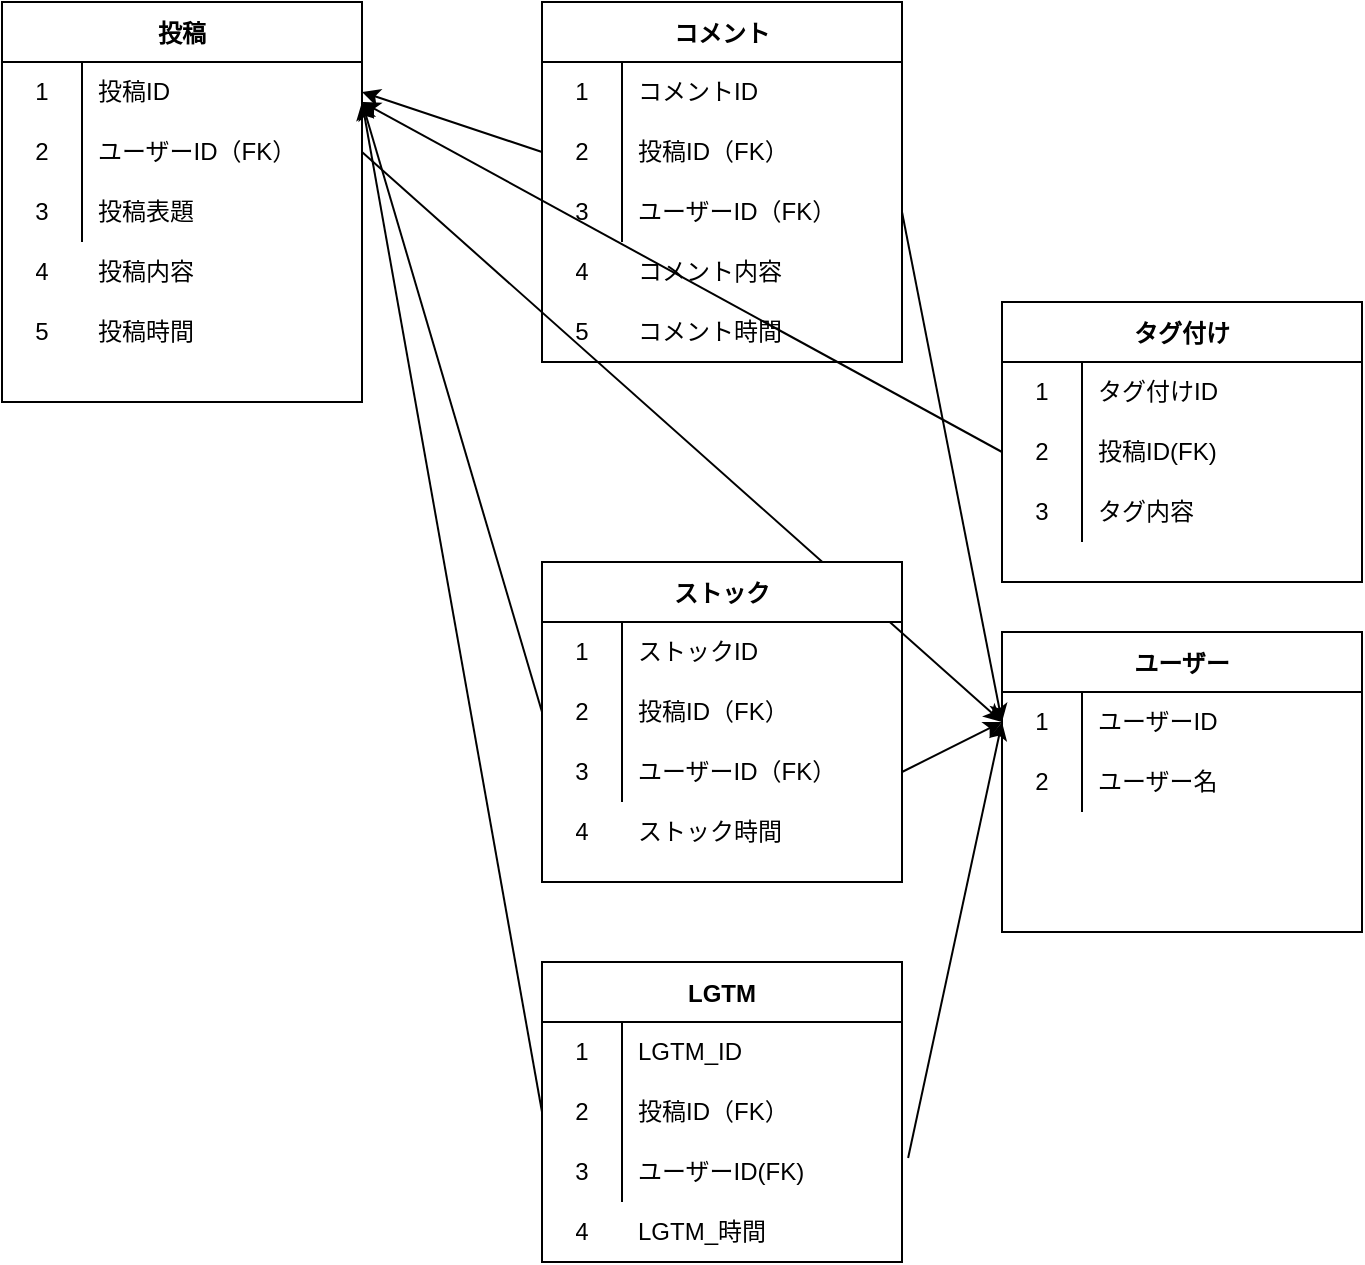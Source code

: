 <mxfile version="17.5.0" type="device"><diagram id="URUoAkqywoLQOnohZlNV" name="Page-1"><mxGraphModel dx="946" dy="614" grid="1" gridSize="10" guides="1" tooltips="1" connect="1" arrows="1" fold="1" page="1" pageScale="1" pageWidth="1169" pageHeight="827" math="0" shadow="0"><root><mxCell id="0"/><mxCell id="1" parent="0"/><mxCell id="1YnVjA4-7KcpJ3XPoYUU-2" value="投稿" style="shape=table;startSize=30;container=1;collapsible=0;childLayout=tableLayout;fixedRows=1;rowLines=0;fontStyle=1;" vertex="1" parent="1"><mxGeometry x="120" y="80" width="180" height="200" as="geometry"/></mxCell><mxCell id="1YnVjA4-7KcpJ3XPoYUU-3" value="" style="shape=tableRow;horizontal=0;startSize=0;swimlaneHead=0;swimlaneBody=0;top=0;left=0;bottom=0;right=0;collapsible=0;dropTarget=0;fillColor=none;points=[[0,0.5],[1,0.5]];portConstraint=eastwest;" vertex="1" parent="1YnVjA4-7KcpJ3XPoYUU-2"><mxGeometry y="30" width="180" height="30" as="geometry"/></mxCell><mxCell id="1YnVjA4-7KcpJ3XPoYUU-4" value="1" style="shape=partialRectangle;html=1;whiteSpace=wrap;connectable=0;fillColor=none;top=0;left=0;bottom=0;right=0;overflow=hidden;pointerEvents=1;" vertex="1" parent="1YnVjA4-7KcpJ3XPoYUU-3"><mxGeometry width="40" height="30" as="geometry"><mxRectangle width="40" height="30" as="alternateBounds"/></mxGeometry></mxCell><mxCell id="1YnVjA4-7KcpJ3XPoYUU-5" value="投稿ID" style="shape=partialRectangle;html=1;whiteSpace=wrap;connectable=0;fillColor=none;top=0;left=0;bottom=0;right=0;align=left;spacingLeft=6;overflow=hidden;" vertex="1" parent="1YnVjA4-7KcpJ3XPoYUU-3"><mxGeometry x="40" width="140" height="30" as="geometry"><mxRectangle width="140" height="30" as="alternateBounds"/></mxGeometry></mxCell><mxCell id="1YnVjA4-7KcpJ3XPoYUU-6" value="" style="shape=tableRow;horizontal=0;startSize=0;swimlaneHead=0;swimlaneBody=0;top=0;left=0;bottom=0;right=0;collapsible=0;dropTarget=0;fillColor=none;points=[[0,0.5],[1,0.5]];portConstraint=eastwest;" vertex="1" parent="1YnVjA4-7KcpJ3XPoYUU-2"><mxGeometry y="60" width="180" height="30" as="geometry"/></mxCell><mxCell id="1YnVjA4-7KcpJ3XPoYUU-7" value="2" style="shape=partialRectangle;html=1;whiteSpace=wrap;connectable=0;fillColor=none;top=0;left=0;bottom=0;right=0;overflow=hidden;" vertex="1" parent="1YnVjA4-7KcpJ3XPoYUU-6"><mxGeometry width="40" height="30" as="geometry"><mxRectangle width="40" height="30" as="alternateBounds"/></mxGeometry></mxCell><mxCell id="1YnVjA4-7KcpJ3XPoYUU-8" value="ユーザーID（FK）" style="shape=partialRectangle;html=1;whiteSpace=wrap;connectable=0;fillColor=none;top=0;left=0;bottom=0;right=0;align=left;spacingLeft=6;overflow=hidden;" vertex="1" parent="1YnVjA4-7KcpJ3XPoYUU-6"><mxGeometry x="40" width="140" height="30" as="geometry"><mxRectangle width="140" height="30" as="alternateBounds"/></mxGeometry></mxCell><mxCell id="1YnVjA4-7KcpJ3XPoYUU-9" value="" style="shape=tableRow;horizontal=0;startSize=0;swimlaneHead=0;swimlaneBody=0;top=0;left=0;bottom=0;right=0;collapsible=0;dropTarget=0;fillColor=none;points=[[0,0.5],[1,0.5]];portConstraint=eastwest;" vertex="1" parent="1YnVjA4-7KcpJ3XPoYUU-2"><mxGeometry y="90" width="180" height="30" as="geometry"/></mxCell><mxCell id="1YnVjA4-7KcpJ3XPoYUU-10" value="3" style="shape=partialRectangle;html=1;whiteSpace=wrap;connectable=0;fillColor=none;top=0;left=0;bottom=0;right=0;overflow=hidden;" vertex="1" parent="1YnVjA4-7KcpJ3XPoYUU-9"><mxGeometry width="40" height="30" as="geometry"><mxRectangle width="40" height="30" as="alternateBounds"/></mxGeometry></mxCell><mxCell id="1YnVjA4-7KcpJ3XPoYUU-11" value="投稿表題" style="shape=partialRectangle;html=1;whiteSpace=wrap;connectable=0;fillColor=none;top=0;left=0;bottom=0;right=0;align=left;spacingLeft=6;overflow=hidden;" vertex="1" parent="1YnVjA4-7KcpJ3XPoYUU-9"><mxGeometry x="40" width="140" height="30" as="geometry"><mxRectangle width="140" height="30" as="alternateBounds"/></mxGeometry></mxCell><mxCell id="1YnVjA4-7KcpJ3XPoYUU-12" value="投稿内容" style="shape=partialRectangle;html=1;whiteSpace=wrap;connectable=0;fillColor=none;top=0;left=0;bottom=0;right=0;align=left;spacingLeft=6;overflow=hidden;" vertex="1" parent="1"><mxGeometry x="160" y="200" width="140" height="30" as="geometry"><mxRectangle width="140" height="30" as="alternateBounds"/></mxGeometry></mxCell><mxCell id="1YnVjA4-7KcpJ3XPoYUU-13" value="4" style="shape=partialRectangle;html=1;whiteSpace=wrap;connectable=0;fillColor=none;top=0;left=0;bottom=0;right=0;overflow=hidden;" vertex="1" parent="1"><mxGeometry x="120" y="200" width="40" height="30" as="geometry"><mxRectangle width="40" height="30" as="alternateBounds"/></mxGeometry></mxCell><mxCell id="1YnVjA4-7KcpJ3XPoYUU-14" value="5" style="shape=partialRectangle;html=1;whiteSpace=wrap;connectable=0;fillColor=none;top=0;left=0;bottom=0;right=0;overflow=hidden;" vertex="1" parent="1"><mxGeometry x="120" y="230" width="40" height="30" as="geometry"><mxRectangle width="40" height="30" as="alternateBounds"/></mxGeometry></mxCell><mxCell id="1YnVjA4-7KcpJ3XPoYUU-15" value="投稿時間" style="shape=partialRectangle;html=1;whiteSpace=wrap;connectable=0;fillColor=none;top=0;left=0;bottom=0;right=0;align=left;spacingLeft=6;overflow=hidden;" vertex="1" parent="1"><mxGeometry x="160" y="230" width="140" height="30" as="geometry"><mxRectangle width="140" height="30" as="alternateBounds"/></mxGeometry></mxCell><mxCell id="1YnVjA4-7KcpJ3XPoYUU-16" value="" style="shape=partialRectangle;html=1;whiteSpace=wrap;connectable=0;fillColor=none;top=0;left=0;bottom=0;right=0;align=left;spacingLeft=6;overflow=hidden;" vertex="1" parent="1"><mxGeometry x="160" y="260" width="140" height="30" as="geometry"><mxRectangle width="140" height="30" as="alternateBounds"/></mxGeometry></mxCell><mxCell id="1YnVjA4-7KcpJ3XPoYUU-18" value="" style="shape=partialRectangle;html=1;whiteSpace=wrap;connectable=0;fillColor=none;top=0;left=0;bottom=0;right=0;align=left;spacingLeft=6;overflow=hidden;" vertex="1" parent="1"><mxGeometry x="160" y="290" width="140" height="30" as="geometry"><mxRectangle width="140" height="30" as="alternateBounds"/></mxGeometry></mxCell><mxCell id="1YnVjA4-7KcpJ3XPoYUU-19" value="" style="shape=partialRectangle;html=1;whiteSpace=wrap;connectable=0;fillColor=none;top=0;left=0;bottom=0;right=0;overflow=hidden;" vertex="1" parent="1"><mxGeometry x="120" y="290" width="40" height="30" as="geometry"><mxRectangle width="40" height="30" as="alternateBounds"/></mxGeometry></mxCell><mxCell id="1YnVjA4-7KcpJ3XPoYUU-20" value="タグ付け" style="shape=table;startSize=30;container=1;collapsible=0;childLayout=tableLayout;fixedRows=1;rowLines=0;fontStyle=1;" vertex="1" parent="1"><mxGeometry x="620" y="230" width="180" height="140" as="geometry"/></mxCell><mxCell id="1YnVjA4-7KcpJ3XPoYUU-21" value="" style="shape=tableRow;horizontal=0;startSize=0;swimlaneHead=0;swimlaneBody=0;top=0;left=0;bottom=0;right=0;collapsible=0;dropTarget=0;fillColor=none;points=[[0,0.5],[1,0.5]];portConstraint=eastwest;" vertex="1" parent="1YnVjA4-7KcpJ3XPoYUU-20"><mxGeometry y="30" width="180" height="30" as="geometry"/></mxCell><mxCell id="1YnVjA4-7KcpJ3XPoYUU-22" value="1" style="shape=partialRectangle;html=1;whiteSpace=wrap;connectable=0;fillColor=none;top=0;left=0;bottom=0;right=0;overflow=hidden;pointerEvents=1;" vertex="1" parent="1YnVjA4-7KcpJ3XPoYUU-21"><mxGeometry width="40" height="30" as="geometry"><mxRectangle width="40" height="30" as="alternateBounds"/></mxGeometry></mxCell><mxCell id="1YnVjA4-7KcpJ3XPoYUU-23" value="タグ付けID" style="shape=partialRectangle;html=1;whiteSpace=wrap;connectable=0;fillColor=none;top=0;left=0;bottom=0;right=0;align=left;spacingLeft=6;overflow=hidden;" vertex="1" parent="1YnVjA4-7KcpJ3XPoYUU-21"><mxGeometry x="40" width="140" height="30" as="geometry"><mxRectangle width="140" height="30" as="alternateBounds"/></mxGeometry></mxCell><mxCell id="1YnVjA4-7KcpJ3XPoYUU-24" value="" style="shape=tableRow;horizontal=0;startSize=0;swimlaneHead=0;swimlaneBody=0;top=0;left=0;bottom=0;right=0;collapsible=0;dropTarget=0;fillColor=none;points=[[0,0.5],[1,0.5]];portConstraint=eastwest;" vertex="1" parent="1YnVjA4-7KcpJ3XPoYUU-20"><mxGeometry y="60" width="180" height="30" as="geometry"/></mxCell><mxCell id="1YnVjA4-7KcpJ3XPoYUU-25" value="2" style="shape=partialRectangle;html=1;whiteSpace=wrap;connectable=0;fillColor=none;top=0;left=0;bottom=0;right=0;overflow=hidden;" vertex="1" parent="1YnVjA4-7KcpJ3XPoYUU-24"><mxGeometry width="40" height="30" as="geometry"><mxRectangle width="40" height="30" as="alternateBounds"/></mxGeometry></mxCell><mxCell id="1YnVjA4-7KcpJ3XPoYUU-26" value="投稿ID(FK)" style="shape=partialRectangle;html=1;whiteSpace=wrap;connectable=0;fillColor=none;top=0;left=0;bottom=0;right=0;align=left;spacingLeft=6;overflow=hidden;" vertex="1" parent="1YnVjA4-7KcpJ3XPoYUU-24"><mxGeometry x="40" width="140" height="30" as="geometry"><mxRectangle width="140" height="30" as="alternateBounds"/></mxGeometry></mxCell><mxCell id="1YnVjA4-7KcpJ3XPoYUU-27" value="" style="shape=tableRow;horizontal=0;startSize=0;swimlaneHead=0;swimlaneBody=0;top=0;left=0;bottom=0;right=0;collapsible=0;dropTarget=0;fillColor=none;points=[[0,0.5],[1,0.5]];portConstraint=eastwest;" vertex="1" parent="1YnVjA4-7KcpJ3XPoYUU-20"><mxGeometry y="90" width="180" height="30" as="geometry"/></mxCell><mxCell id="1YnVjA4-7KcpJ3XPoYUU-28" value="" style="shape=partialRectangle;html=1;whiteSpace=wrap;connectable=0;fillColor=none;top=0;left=0;bottom=0;right=0;overflow=hidden;" vertex="1" parent="1YnVjA4-7KcpJ3XPoYUU-27"><mxGeometry width="40" height="30" as="geometry"><mxRectangle width="40" height="30" as="alternateBounds"/></mxGeometry></mxCell><mxCell id="1YnVjA4-7KcpJ3XPoYUU-29" value="タグ内容" style="shape=partialRectangle;html=1;whiteSpace=wrap;connectable=0;fillColor=none;top=0;left=0;bottom=0;right=0;align=left;spacingLeft=6;overflow=hidden;" vertex="1" parent="1YnVjA4-7KcpJ3XPoYUU-27"><mxGeometry x="40" width="140" height="30" as="geometry"><mxRectangle width="140" height="30" as="alternateBounds"/></mxGeometry></mxCell><mxCell id="1YnVjA4-7KcpJ3XPoYUU-40" value="4" style="shape=partialRectangle;html=1;whiteSpace=wrap;connectable=0;fillColor=none;top=0;left=0;bottom=0;right=0;overflow=hidden;" vertex="1" parent="1"><mxGeometry x="390" y="200" width="40" height="30" as="geometry"><mxRectangle width="40" height="30" as="alternateBounds"/></mxGeometry></mxCell><mxCell id="1YnVjA4-7KcpJ3XPoYUU-41" value="コメント内容" style="shape=partialRectangle;html=1;whiteSpace=wrap;connectable=0;fillColor=none;top=0;left=0;bottom=0;right=0;align=left;spacingLeft=6;overflow=hidden;" vertex="1" parent="1"><mxGeometry x="430" y="200" width="140" height="30" as="geometry"><mxRectangle width="140" height="30" as="alternateBounds"/></mxGeometry></mxCell><mxCell id="1YnVjA4-7KcpJ3XPoYUU-42" value="LGTM" style="shape=table;startSize=30;container=1;collapsible=0;childLayout=tableLayout;fixedRows=1;rowLines=0;fontStyle=1;" vertex="1" parent="1"><mxGeometry x="390" y="560" width="180" height="150" as="geometry"/></mxCell><mxCell id="1YnVjA4-7KcpJ3XPoYUU-43" value="" style="shape=tableRow;horizontal=0;startSize=0;swimlaneHead=0;swimlaneBody=0;top=0;left=0;bottom=0;right=0;collapsible=0;dropTarget=0;fillColor=none;points=[[0,0.5],[1,0.5]];portConstraint=eastwest;" vertex="1" parent="1YnVjA4-7KcpJ3XPoYUU-42"><mxGeometry y="30" width="180" height="30" as="geometry"/></mxCell><mxCell id="1YnVjA4-7KcpJ3XPoYUU-44" value="1" style="shape=partialRectangle;html=1;whiteSpace=wrap;connectable=0;fillColor=none;top=0;left=0;bottom=0;right=0;overflow=hidden;pointerEvents=1;" vertex="1" parent="1YnVjA4-7KcpJ3XPoYUU-43"><mxGeometry width="40" height="30" as="geometry"><mxRectangle width="40" height="30" as="alternateBounds"/></mxGeometry></mxCell><mxCell id="1YnVjA4-7KcpJ3XPoYUU-45" value="LGTM_ID" style="shape=partialRectangle;html=1;whiteSpace=wrap;connectable=0;fillColor=none;top=0;left=0;bottom=0;right=0;align=left;spacingLeft=6;overflow=hidden;" vertex="1" parent="1YnVjA4-7KcpJ3XPoYUU-43"><mxGeometry x="40" width="140" height="30" as="geometry"><mxRectangle width="140" height="30" as="alternateBounds"/></mxGeometry></mxCell><mxCell id="1YnVjA4-7KcpJ3XPoYUU-46" value="" style="shape=tableRow;horizontal=0;startSize=0;swimlaneHead=0;swimlaneBody=0;top=0;left=0;bottom=0;right=0;collapsible=0;dropTarget=0;fillColor=none;points=[[0,0.5],[1,0.5]];portConstraint=eastwest;" vertex="1" parent="1YnVjA4-7KcpJ3XPoYUU-42"><mxGeometry y="60" width="180" height="30" as="geometry"/></mxCell><mxCell id="1YnVjA4-7KcpJ3XPoYUU-47" value="2" style="shape=partialRectangle;html=1;whiteSpace=wrap;connectable=0;fillColor=none;top=0;left=0;bottom=0;right=0;overflow=hidden;" vertex="1" parent="1YnVjA4-7KcpJ3XPoYUU-46"><mxGeometry width="40" height="30" as="geometry"><mxRectangle width="40" height="30" as="alternateBounds"/></mxGeometry></mxCell><mxCell id="1YnVjA4-7KcpJ3XPoYUU-48" value="投稿ID（FK）" style="shape=partialRectangle;html=1;whiteSpace=wrap;connectable=0;fillColor=none;top=0;left=0;bottom=0;right=0;align=left;spacingLeft=6;overflow=hidden;" vertex="1" parent="1YnVjA4-7KcpJ3XPoYUU-46"><mxGeometry x="40" width="140" height="30" as="geometry"><mxRectangle width="140" height="30" as="alternateBounds"/></mxGeometry></mxCell><mxCell id="1YnVjA4-7KcpJ3XPoYUU-49" value="" style="shape=tableRow;horizontal=0;startSize=0;swimlaneHead=0;swimlaneBody=0;top=0;left=0;bottom=0;right=0;collapsible=0;dropTarget=0;fillColor=none;points=[[0,0.5],[1,0.5]];portConstraint=eastwest;" vertex="1" parent="1YnVjA4-7KcpJ3XPoYUU-42"><mxGeometry y="90" width="180" height="30" as="geometry"/></mxCell><mxCell id="1YnVjA4-7KcpJ3XPoYUU-50" value="3" style="shape=partialRectangle;html=1;whiteSpace=wrap;connectable=0;fillColor=none;top=0;left=0;bottom=0;right=0;overflow=hidden;" vertex="1" parent="1YnVjA4-7KcpJ3XPoYUU-49"><mxGeometry width="40" height="30" as="geometry"><mxRectangle width="40" height="30" as="alternateBounds"/></mxGeometry></mxCell><mxCell id="1YnVjA4-7KcpJ3XPoYUU-51" value="ユーザーID(FK)" style="shape=partialRectangle;html=1;whiteSpace=wrap;connectable=0;fillColor=none;top=0;left=0;bottom=0;right=0;align=left;spacingLeft=6;overflow=hidden;" vertex="1" parent="1YnVjA4-7KcpJ3XPoYUU-49"><mxGeometry x="40" width="140" height="30" as="geometry"><mxRectangle width="140" height="30" as="alternateBounds"/></mxGeometry></mxCell><mxCell id="1YnVjA4-7KcpJ3XPoYUU-62" value="ユーザー" style="shape=table;startSize=30;container=1;collapsible=0;childLayout=tableLayout;fixedRows=1;rowLines=0;fontStyle=1;" vertex="1" parent="1"><mxGeometry x="620" y="395" width="180" height="150" as="geometry"/></mxCell><mxCell id="1YnVjA4-7KcpJ3XPoYUU-63" value="" style="shape=tableRow;horizontal=0;startSize=0;swimlaneHead=0;swimlaneBody=0;top=0;left=0;bottom=0;right=0;collapsible=0;dropTarget=0;fillColor=none;points=[[0,0.5],[1,0.5]];portConstraint=eastwest;" vertex="1" parent="1YnVjA4-7KcpJ3XPoYUU-62"><mxGeometry y="30" width="180" height="30" as="geometry"/></mxCell><mxCell id="1YnVjA4-7KcpJ3XPoYUU-64" value="1" style="shape=partialRectangle;html=1;whiteSpace=wrap;connectable=0;fillColor=none;top=0;left=0;bottom=0;right=0;overflow=hidden;pointerEvents=1;" vertex="1" parent="1YnVjA4-7KcpJ3XPoYUU-63"><mxGeometry width="40" height="30" as="geometry"><mxRectangle width="40" height="30" as="alternateBounds"/></mxGeometry></mxCell><mxCell id="1YnVjA4-7KcpJ3XPoYUU-65" value="ユーザーID" style="shape=partialRectangle;html=1;whiteSpace=wrap;connectable=0;fillColor=none;top=0;left=0;bottom=0;right=0;align=left;spacingLeft=6;overflow=hidden;" vertex="1" parent="1YnVjA4-7KcpJ3XPoYUU-63"><mxGeometry x="40" width="140" height="30" as="geometry"><mxRectangle width="140" height="30" as="alternateBounds"/></mxGeometry></mxCell><mxCell id="1YnVjA4-7KcpJ3XPoYUU-66" value="" style="shape=tableRow;horizontal=0;startSize=0;swimlaneHead=0;swimlaneBody=0;top=0;left=0;bottom=0;right=0;collapsible=0;dropTarget=0;fillColor=none;points=[[0,0.5],[1,0.5]];portConstraint=eastwest;" vertex="1" parent="1YnVjA4-7KcpJ3XPoYUU-62"><mxGeometry y="60" width="180" height="30" as="geometry"/></mxCell><mxCell id="1YnVjA4-7KcpJ3XPoYUU-67" value="2" style="shape=partialRectangle;html=1;whiteSpace=wrap;connectable=0;fillColor=none;top=0;left=0;bottom=0;right=0;overflow=hidden;" vertex="1" parent="1YnVjA4-7KcpJ3XPoYUU-66"><mxGeometry width="40" height="30" as="geometry"><mxRectangle width="40" height="30" as="alternateBounds"/></mxGeometry></mxCell><mxCell id="1YnVjA4-7KcpJ3XPoYUU-68" value="ユーザー名" style="shape=partialRectangle;html=1;whiteSpace=wrap;connectable=0;fillColor=none;top=0;left=0;bottom=0;right=0;align=left;spacingLeft=6;overflow=hidden;" vertex="1" parent="1YnVjA4-7KcpJ3XPoYUU-66"><mxGeometry x="40" width="140" height="30" as="geometry"><mxRectangle width="140" height="30" as="alternateBounds"/></mxGeometry></mxCell><mxCell id="1YnVjA4-7KcpJ3XPoYUU-72" value="4" style="shape=partialRectangle;html=1;whiteSpace=wrap;connectable=0;fillColor=none;top=0;left=0;bottom=0;right=0;overflow=hidden;" vertex="1" parent="1"><mxGeometry x="390" y="680" width="40" height="30" as="geometry"><mxRectangle width="40" height="30" as="alternateBounds"/></mxGeometry></mxCell><mxCell id="1YnVjA4-7KcpJ3XPoYUU-73" value="LGTM_時間" style="shape=partialRectangle;html=1;whiteSpace=wrap;connectable=0;fillColor=none;top=0;left=0;bottom=0;right=0;align=left;spacingLeft=6;overflow=hidden;" vertex="1" parent="1"><mxGeometry x="430" y="680" width="140" height="30" as="geometry"><mxRectangle width="140" height="30" as="alternateBounds"/></mxGeometry></mxCell><mxCell id="1YnVjA4-7KcpJ3XPoYUU-74" value="5" style="shape=partialRectangle;html=1;whiteSpace=wrap;connectable=0;fillColor=none;top=0;left=0;bottom=0;right=0;overflow=hidden;" vertex="1" parent="1"><mxGeometry x="390" y="230" width="40" height="30" as="geometry"><mxRectangle width="40" height="30" as="alternateBounds"/></mxGeometry></mxCell><mxCell id="1YnVjA4-7KcpJ3XPoYUU-75" value="コメント時間" style="shape=partialRectangle;html=1;whiteSpace=wrap;connectable=0;fillColor=none;top=0;left=0;bottom=0;right=0;align=left;spacingLeft=6;overflow=hidden;" vertex="1" parent="1"><mxGeometry x="430" y="230" width="140" height="30" as="geometry"><mxRectangle width="140" height="30" as="alternateBounds"/></mxGeometry></mxCell><mxCell id="1YnVjA4-7KcpJ3XPoYUU-76" value="" style="endArrow=classic;html=1;rounded=0;entryX=1;entryY=0.5;entryDx=0;entryDy=0;exitX=0;exitY=0.5;exitDx=0;exitDy=0;" edge="1" parent="1" source="1YnVjA4-7KcpJ3XPoYUU-34" target="1YnVjA4-7KcpJ3XPoYUU-3"><mxGeometry width="50" height="50" relative="1" as="geometry"><mxPoint x="390" y="160" as="sourcePoint"/><mxPoint x="440" y="110" as="targetPoint"/></mxGeometry></mxCell><mxCell id="1YnVjA4-7KcpJ3XPoYUU-78" value="" style="endArrow=classic;html=1;rounded=0;exitX=0;exitY=0.5;exitDx=0;exitDy=0;" edge="1" parent="1" source="1YnVjA4-7KcpJ3XPoYUU-56"><mxGeometry width="50" height="50" relative="1" as="geometry"><mxPoint x="310" y="165" as="sourcePoint"/><mxPoint x="300" y="130" as="targetPoint"/></mxGeometry></mxCell><mxCell id="1YnVjA4-7KcpJ3XPoYUU-79" value="" style="endArrow=classic;html=1;rounded=0;entryX=0;entryY=0.5;entryDx=0;entryDy=0;exitX=1;exitY=0.5;exitDx=0;exitDy=0;" edge="1" parent="1" source="1YnVjA4-7KcpJ3XPoYUU-6" target="1YnVjA4-7KcpJ3XPoYUU-63"><mxGeometry width="50" height="50" relative="1" as="geometry"><mxPoint x="320" y="160" as="sourcePoint"/><mxPoint x="310" y="140" as="targetPoint"/></mxGeometry></mxCell><mxCell id="1YnVjA4-7KcpJ3XPoYUU-80" value="" style="endArrow=classic;html=1;rounded=0;exitX=1;exitY=0.5;exitDx=0;exitDy=0;" edge="1" parent="1" source="1YnVjA4-7KcpJ3XPoYUU-59"><mxGeometry width="50" height="50" relative="1" as="geometry"><mxPoint x="310" y="165" as="sourcePoint"/><mxPoint x="620" y="440" as="targetPoint"/></mxGeometry></mxCell><mxCell id="1YnVjA4-7KcpJ3XPoYUU-52" value="ストック" style="shape=table;startSize=30;container=1;collapsible=0;childLayout=tableLayout;fixedRows=1;rowLines=0;fontStyle=1;" vertex="1" parent="1"><mxGeometry x="390" y="360" width="180" height="160" as="geometry"/></mxCell><mxCell id="1YnVjA4-7KcpJ3XPoYUU-53" value="" style="shape=tableRow;horizontal=0;startSize=0;swimlaneHead=0;swimlaneBody=0;top=0;left=0;bottom=0;right=0;collapsible=0;dropTarget=0;fillColor=none;points=[[0,0.5],[1,0.5]];portConstraint=eastwest;" vertex="1" parent="1YnVjA4-7KcpJ3XPoYUU-52"><mxGeometry y="30" width="180" height="30" as="geometry"/></mxCell><mxCell id="1YnVjA4-7KcpJ3XPoYUU-54" value="1" style="shape=partialRectangle;html=1;whiteSpace=wrap;connectable=0;fillColor=none;top=0;left=0;bottom=0;right=0;overflow=hidden;pointerEvents=1;" vertex="1" parent="1YnVjA4-7KcpJ3XPoYUU-53"><mxGeometry width="40" height="30" as="geometry"><mxRectangle width="40" height="30" as="alternateBounds"/></mxGeometry></mxCell><mxCell id="1YnVjA4-7KcpJ3XPoYUU-55" value="ストックID" style="shape=partialRectangle;html=1;whiteSpace=wrap;connectable=0;fillColor=none;top=0;left=0;bottom=0;right=0;align=left;spacingLeft=6;overflow=hidden;" vertex="1" parent="1YnVjA4-7KcpJ3XPoYUU-53"><mxGeometry x="40" width="140" height="30" as="geometry"><mxRectangle width="140" height="30" as="alternateBounds"/></mxGeometry></mxCell><mxCell id="1YnVjA4-7KcpJ3XPoYUU-56" value="" style="shape=tableRow;horizontal=0;startSize=0;swimlaneHead=0;swimlaneBody=0;top=0;left=0;bottom=0;right=0;collapsible=0;dropTarget=0;fillColor=none;points=[[0,0.5],[1,0.5]];portConstraint=eastwest;" vertex="1" parent="1YnVjA4-7KcpJ3XPoYUU-52"><mxGeometry y="60" width="180" height="30" as="geometry"/></mxCell><mxCell id="1YnVjA4-7KcpJ3XPoYUU-57" value="2" style="shape=partialRectangle;html=1;whiteSpace=wrap;connectable=0;fillColor=none;top=0;left=0;bottom=0;right=0;overflow=hidden;" vertex="1" parent="1YnVjA4-7KcpJ3XPoYUU-56"><mxGeometry width="40" height="30" as="geometry"><mxRectangle width="40" height="30" as="alternateBounds"/></mxGeometry></mxCell><mxCell id="1YnVjA4-7KcpJ3XPoYUU-58" value="投稿ID（FK）" style="shape=partialRectangle;html=1;whiteSpace=wrap;connectable=0;fillColor=none;top=0;left=0;bottom=0;right=0;align=left;spacingLeft=6;overflow=hidden;" vertex="1" parent="1YnVjA4-7KcpJ3XPoYUU-56"><mxGeometry x="40" width="140" height="30" as="geometry"><mxRectangle width="140" height="30" as="alternateBounds"/></mxGeometry></mxCell><mxCell id="1YnVjA4-7KcpJ3XPoYUU-59" value="" style="shape=tableRow;horizontal=0;startSize=0;swimlaneHead=0;swimlaneBody=0;top=0;left=0;bottom=0;right=0;collapsible=0;dropTarget=0;fillColor=none;points=[[0,0.5],[1,0.5]];portConstraint=eastwest;" vertex="1" parent="1YnVjA4-7KcpJ3XPoYUU-52"><mxGeometry y="90" width="180" height="30" as="geometry"/></mxCell><mxCell id="1YnVjA4-7KcpJ3XPoYUU-60" value="3" style="shape=partialRectangle;html=1;whiteSpace=wrap;connectable=0;fillColor=none;top=0;left=0;bottom=0;right=0;overflow=hidden;" vertex="1" parent="1YnVjA4-7KcpJ3XPoYUU-59"><mxGeometry width="40" height="30" as="geometry"><mxRectangle width="40" height="30" as="alternateBounds"/></mxGeometry></mxCell><mxCell id="1YnVjA4-7KcpJ3XPoYUU-61" value="&lt;span&gt;ユーザーID（FK）&lt;/span&gt;" style="shape=partialRectangle;html=1;whiteSpace=wrap;connectable=0;fillColor=none;top=0;left=0;bottom=0;right=0;align=left;spacingLeft=6;overflow=hidden;" vertex="1" parent="1YnVjA4-7KcpJ3XPoYUU-59"><mxGeometry x="40" width="140" height="30" as="geometry"><mxRectangle width="140" height="30" as="alternateBounds"/></mxGeometry></mxCell><mxCell id="1YnVjA4-7KcpJ3XPoYUU-83" value="ストック時間" style="shape=partialRectangle;html=1;whiteSpace=wrap;connectable=0;fillColor=none;top=0;left=0;bottom=0;right=0;align=left;spacingLeft=6;overflow=hidden;" vertex="1" parent="1"><mxGeometry x="430" y="480" width="140" height="30" as="geometry"><mxRectangle width="140" height="30" as="alternateBounds"/></mxGeometry></mxCell><mxCell id="1YnVjA4-7KcpJ3XPoYUU-84" value="4" style="shape=partialRectangle;html=1;whiteSpace=wrap;connectable=0;fillColor=none;top=0;left=0;bottom=0;right=0;overflow=hidden;" vertex="1" parent="1"><mxGeometry x="390" y="480" width="40" height="30" as="geometry"><mxRectangle width="40" height="30" as="alternateBounds"/></mxGeometry></mxCell><mxCell id="1YnVjA4-7KcpJ3XPoYUU-85" value="" style="endArrow=classic;html=1;rounded=0;exitX=0;exitY=0.5;exitDx=0;exitDy=0;" edge="1" parent="1"><mxGeometry width="50" height="50" relative="1" as="geometry"><mxPoint x="390" y="635" as="sourcePoint"/><mxPoint x="300" y="130" as="targetPoint"/></mxGeometry></mxCell><mxCell id="1YnVjA4-7KcpJ3XPoYUU-86" value="" style="endArrow=classic;html=1;rounded=0;exitX=1.017;exitY=0.267;exitDx=0;exitDy=0;entryX=0;entryY=0.5;entryDx=0;entryDy=0;exitPerimeter=0;" edge="1" parent="1" source="1YnVjA4-7KcpJ3XPoYUU-49" target="1YnVjA4-7KcpJ3XPoYUU-63"><mxGeometry width="50" height="50" relative="1" as="geometry"><mxPoint x="580" y="475" as="sourcePoint"/><mxPoint x="628.92" y="458.01" as="targetPoint"/></mxGeometry></mxCell><mxCell id="1YnVjA4-7KcpJ3XPoYUU-87" value="3" style="shape=partialRectangle;html=1;whiteSpace=wrap;connectable=0;fillColor=none;top=0;left=0;bottom=0;right=0;overflow=hidden;" vertex="1" parent="1"><mxGeometry x="620" y="320" width="40" height="30" as="geometry"><mxRectangle width="40" height="30" as="alternateBounds"/></mxGeometry></mxCell><mxCell id="1YnVjA4-7KcpJ3XPoYUU-88" value="" style="endArrow=classic;html=1;rounded=0;exitX=0;exitY=0.5;exitDx=0;exitDy=0;" edge="1" parent="1" source="1YnVjA4-7KcpJ3XPoYUU-24"><mxGeometry width="50" height="50" relative="1" as="geometry"><mxPoint x="400" y="165" as="sourcePoint"/><mxPoint x="300" y="130" as="targetPoint"/></mxGeometry></mxCell><mxCell id="1YnVjA4-7KcpJ3XPoYUU-30" value="コメント" style="shape=table;startSize=30;container=1;collapsible=0;childLayout=tableLayout;fixedRows=1;rowLines=0;fontStyle=1;" vertex="1" parent="1"><mxGeometry x="390" y="80" width="180" height="180" as="geometry"/></mxCell><mxCell id="1YnVjA4-7KcpJ3XPoYUU-31" value="" style="shape=tableRow;horizontal=0;startSize=0;swimlaneHead=0;swimlaneBody=0;top=0;left=0;bottom=0;right=0;collapsible=0;dropTarget=0;fillColor=none;points=[[0,0.5],[1,0.5]];portConstraint=eastwest;" vertex="1" parent="1YnVjA4-7KcpJ3XPoYUU-30"><mxGeometry y="30" width="180" height="30" as="geometry"/></mxCell><mxCell id="1YnVjA4-7KcpJ3XPoYUU-32" value="1" style="shape=partialRectangle;html=1;whiteSpace=wrap;connectable=0;fillColor=none;top=0;left=0;bottom=0;right=0;overflow=hidden;pointerEvents=1;" vertex="1" parent="1YnVjA4-7KcpJ3XPoYUU-31"><mxGeometry width="40" height="30" as="geometry"><mxRectangle width="40" height="30" as="alternateBounds"/></mxGeometry></mxCell><mxCell id="1YnVjA4-7KcpJ3XPoYUU-33" value="コメントID" style="shape=partialRectangle;html=1;whiteSpace=wrap;connectable=0;fillColor=none;top=0;left=0;bottom=0;right=0;align=left;spacingLeft=6;overflow=hidden;" vertex="1" parent="1YnVjA4-7KcpJ3XPoYUU-31"><mxGeometry x="40" width="140" height="30" as="geometry"><mxRectangle width="140" height="30" as="alternateBounds"/></mxGeometry></mxCell><mxCell id="1YnVjA4-7KcpJ3XPoYUU-34" value="" style="shape=tableRow;horizontal=0;startSize=0;swimlaneHead=0;swimlaneBody=0;top=0;left=0;bottom=0;right=0;collapsible=0;dropTarget=0;fillColor=none;points=[[0,0.5],[1,0.5]];portConstraint=eastwest;" vertex="1" parent="1YnVjA4-7KcpJ3XPoYUU-30"><mxGeometry y="60" width="180" height="30" as="geometry"/></mxCell><mxCell id="1YnVjA4-7KcpJ3XPoYUU-35" value="2" style="shape=partialRectangle;html=1;whiteSpace=wrap;connectable=0;fillColor=none;top=0;left=0;bottom=0;right=0;overflow=hidden;" vertex="1" parent="1YnVjA4-7KcpJ3XPoYUU-34"><mxGeometry width="40" height="30" as="geometry"><mxRectangle width="40" height="30" as="alternateBounds"/></mxGeometry></mxCell><mxCell id="1YnVjA4-7KcpJ3XPoYUU-36" value="投稿ID（FK）" style="shape=partialRectangle;html=1;whiteSpace=wrap;connectable=0;fillColor=none;top=0;left=0;bottom=0;right=0;align=left;spacingLeft=6;overflow=hidden;" vertex="1" parent="1YnVjA4-7KcpJ3XPoYUU-34"><mxGeometry x="40" width="140" height="30" as="geometry"><mxRectangle width="140" height="30" as="alternateBounds"/></mxGeometry></mxCell><mxCell id="1YnVjA4-7KcpJ3XPoYUU-37" value="" style="shape=tableRow;horizontal=0;startSize=0;swimlaneHead=0;swimlaneBody=0;top=0;left=0;bottom=0;right=0;collapsible=0;dropTarget=0;fillColor=none;points=[[0,0.5],[1,0.5]];portConstraint=eastwest;" vertex="1" parent="1YnVjA4-7KcpJ3XPoYUU-30"><mxGeometry y="90" width="180" height="30" as="geometry"/></mxCell><mxCell id="1YnVjA4-7KcpJ3XPoYUU-38" value="3" style="shape=partialRectangle;html=1;whiteSpace=wrap;connectable=0;fillColor=none;top=0;left=0;bottom=0;right=0;overflow=hidden;" vertex="1" parent="1YnVjA4-7KcpJ3XPoYUU-37"><mxGeometry width="40" height="30" as="geometry"><mxRectangle width="40" height="30" as="alternateBounds"/></mxGeometry></mxCell><mxCell id="1YnVjA4-7KcpJ3XPoYUU-39" value="ユーザーID（FK）" style="shape=partialRectangle;html=1;whiteSpace=wrap;connectable=0;fillColor=none;top=0;left=0;bottom=0;right=0;align=left;spacingLeft=6;overflow=hidden;" vertex="1" parent="1YnVjA4-7KcpJ3XPoYUU-37"><mxGeometry x="40" width="140" height="30" as="geometry"><mxRectangle width="140" height="30" as="alternateBounds"/></mxGeometry></mxCell><mxCell id="1YnVjA4-7KcpJ3XPoYUU-90" value="" style="endArrow=classic;html=1;rounded=0;exitX=1;exitY=0.5;exitDx=0;exitDy=0;entryX=0;entryY=0.5;entryDx=0;entryDy=0;" edge="1" parent="1" source="1YnVjA4-7KcpJ3XPoYUU-37" target="1YnVjA4-7KcpJ3XPoYUU-63"><mxGeometry width="50" height="50" relative="1" as="geometry"><mxPoint x="580" y="475" as="sourcePoint"/><mxPoint x="630" y="450" as="targetPoint"/></mxGeometry></mxCell></root></mxGraphModel></diagram></mxfile>